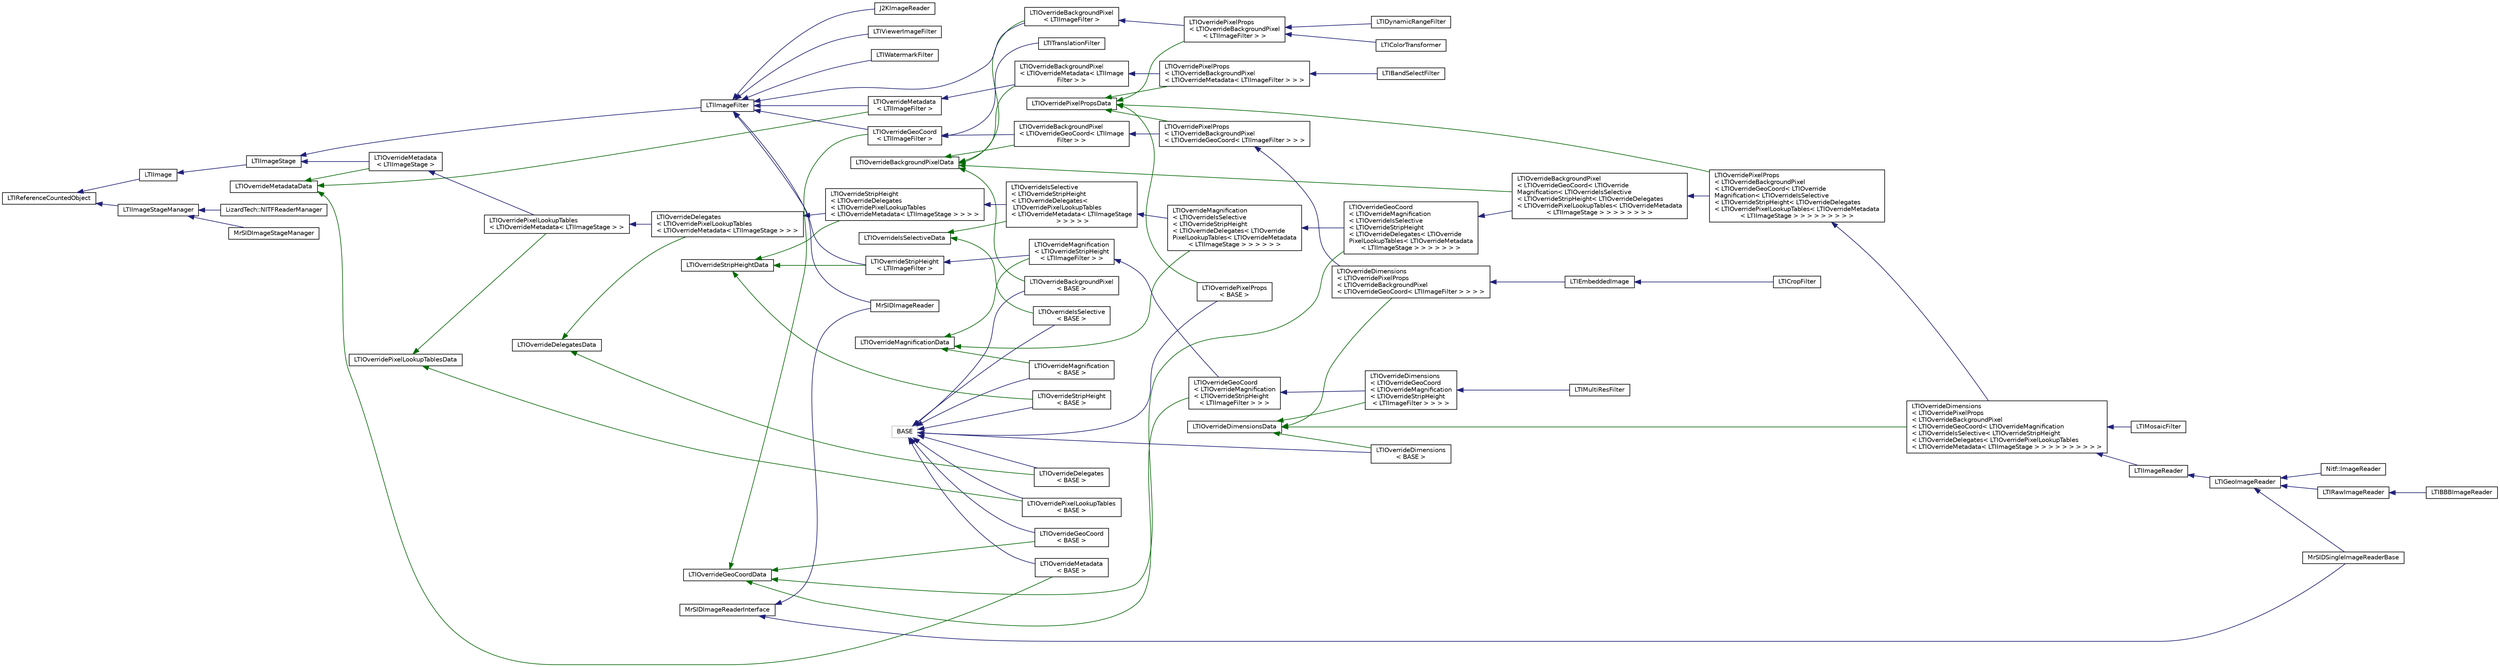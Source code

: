 digraph "Graphical Class Hierarchy"
{
  bgcolor="transparent";
  edge [fontname="Helvetica",fontsize="10",labelfontname="Helvetica",labelfontsize="10"];
  node [fontname="Helvetica",fontsize="10",shape=record];
  rankdir="LR";
  Node1 [label="BASE",height=0.2,width=0.4,color="grey75"];
  Node1 -> Node2 [dir="back",color="midnightblue",fontsize="10",style="solid",fontname="Helvetica"];
  Node2 [label="LTIOverrideBackgroundPixel\l\< BASE \>",height=0.2,width=0.4,color="black",URL="$a00075.html"];
  Node1 -> Node3 [dir="back",color="midnightblue",fontsize="10",style="solid",fontname="Helvetica"];
  Node3 [label="LTIOverrideDelegates\l\< BASE \>",height=0.2,width=0.4,color="black",URL="$a00077.html"];
  Node1 -> Node4 [dir="back",color="midnightblue",fontsize="10",style="solid",fontname="Helvetica"];
  Node4 [label="LTIOverrideDimensions\l\< BASE \>",height=0.2,width=0.4,color="black",URL="$a00079.html"];
  Node1 -> Node5 [dir="back",color="midnightblue",fontsize="10",style="solid",fontname="Helvetica"];
  Node5 [label="LTIOverrideGeoCoord\l\< BASE \>",height=0.2,width=0.4,color="black",URL="$a00081.html"];
  Node1 -> Node6 [dir="back",color="midnightblue",fontsize="10",style="solid",fontname="Helvetica"];
  Node6 [label="LTIOverrideIsSelective\l\< BASE \>",height=0.2,width=0.4,color="black",URL="$a00083.html"];
  Node1 -> Node7 [dir="back",color="midnightblue",fontsize="10",style="solid",fontname="Helvetica"];
  Node7 [label="LTIOverrideMagnification\l\< BASE \>",height=0.2,width=0.4,color="black",URL="$a00085.html"];
  Node1 -> Node8 [dir="back",color="midnightblue",fontsize="10",style="solid",fontname="Helvetica"];
  Node8 [label="LTIOverrideMetadata\l\< BASE \>",height=0.2,width=0.4,color="black",URL="$a00087.html"];
  Node1 -> Node9 [dir="back",color="midnightblue",fontsize="10",style="solid",fontname="Helvetica"];
  Node9 [label="LTIOverridePixelLookupTables\l\< BASE \>",height=0.2,width=0.4,color="black",URL="$a00089.html"];
  Node1 -> Node10 [dir="back",color="midnightblue",fontsize="10",style="solid",fontname="Helvetica"];
  Node10 [label="LTIOverridePixelProps\l\< BASE \>",height=0.2,width=0.4,color="black",URL="$a00091.html"];
  Node1 -> Node11 [dir="back",color="midnightblue",fontsize="10",style="solid",fontname="Helvetica"];
  Node11 [label="LTIOverrideStripHeight\l\< BASE \>",height=0.2,width=0.4,color="black",URL="$a00093.html"];
  Node12 [label="LTIOverrideBackgroundPixelData",height=0.2,width=0.4,color="black",URL="$a00076.html"];
  Node12 -> Node2 [dir="back",color="darkgreen",fontsize="10",style="solid",fontname="Helvetica"];
  Node12 -> Node13 [dir="back",color="darkgreen",fontsize="10",style="solid",fontname="Helvetica"];
  Node13 [label="LTIOverrideBackgroundPixel\l\< LTIImageFilter \>",height=0.2,width=0.4,color="black",URL="$a00075.html"];
  Node13 -> Node14 [dir="back",color="midnightblue",fontsize="10",style="solid",fontname="Helvetica"];
  Node14 [label="LTIOverridePixelProps\l\< LTIOverrideBackgroundPixel\l\< LTIImageFilter \> \>",height=0.2,width=0.4,color="black",URL="$a00091.html"];
  Node14 -> Node15 [dir="back",color="midnightblue",fontsize="10",style="solid",fontname="Helvetica"];
  Node15 [label="LTIColorTransformer",height=0.2,width=0.4,color="black",URL="$a00040.html",tooltip="change the colorspace of the image "];
  Node14 -> Node16 [dir="back",color="midnightblue",fontsize="10",style="solid",fontname="Helvetica"];
  Node16 [label="LTIDynamicRangeFilter",height=0.2,width=0.4,color="black",URL="$a00042.html",tooltip="change dynamic range or datatype of the samples of the image "];
  Node12 -> Node17 [dir="back",color="darkgreen",fontsize="10",style="solid",fontname="Helvetica"];
  Node17 [label="LTIOverrideBackgroundPixel\l\< LTIOverrideGeoCoord\< LTIImage\lFilter \> \>",height=0.2,width=0.4,color="black",URL="$a00075.html"];
  Node17 -> Node18 [dir="back",color="midnightblue",fontsize="10",style="solid",fontname="Helvetica"];
  Node18 [label="LTIOverridePixelProps\l\< LTIOverrideBackgroundPixel\l\< LTIOverrideGeoCoord\< LTIImageFilter \> \> \>",height=0.2,width=0.4,color="black",URL="$a00091.html"];
  Node18 -> Node19 [dir="back",color="midnightblue",fontsize="10",style="solid",fontname="Helvetica"];
  Node19 [label="LTIOverrideDimensions\l\< LTIOverridePixelProps\l\< LTIOverrideBackgroundPixel\l\< LTIOverrideGeoCoord\< LTIImageFilter \> \> \> \>",height=0.2,width=0.4,color="black",URL="$a00079.html"];
  Node19 -> Node20 [dir="back",color="midnightblue",fontsize="10",style="solid",fontname="Helvetica"];
  Node20 [label="LTIEmbeddedImage",height=0.2,width=0.4,color="black",URL="$a00043.html",tooltip="create a larger frame for the image "];
  Node20 -> Node21 [dir="back",color="midnightblue",fontsize="10",style="solid",fontname="Helvetica"];
  Node21 [label="LTICropFilter",height=0.2,width=0.4,color="black",URL="$a00041.html",tooltip="crops the image stage to a smaller width and height "];
  Node12 -> Node22 [dir="back",color="darkgreen",fontsize="10",style="solid",fontname="Helvetica"];
  Node22 [label="LTIOverrideBackgroundPixel\l\< LTIOverrideGeoCoord\< LTIOverride\lMagnification\< LTIOverrideIsSelective\l\< LTIOverrideStripHeight\< LTIOverrideDelegates\l\< LTIOverridePixelLookupTables\< LTIOverrideMetadata\l\< LTIImageStage \> \> \> \> \> \> \> \>",height=0.2,width=0.4,color="black",URL="$a00075.html"];
  Node22 -> Node23 [dir="back",color="midnightblue",fontsize="10",style="solid",fontname="Helvetica"];
  Node23 [label="LTIOverridePixelProps\l\< LTIOverrideBackgroundPixel\l\< LTIOverrideGeoCoord\< LTIOverride\lMagnification\< LTIOverrideIsSelective\l\< LTIOverrideStripHeight\< LTIOverrideDelegates\l\< LTIOverridePixelLookupTables\< LTIOverrideMetadata\l\< LTIImageStage \> \> \> \> \> \> \> \> \>",height=0.2,width=0.4,color="black",URL="$a00091.html"];
  Node23 -> Node24 [dir="back",color="midnightblue",fontsize="10",style="solid",fontname="Helvetica"];
  Node24 [label="LTIOverrideDimensions\l\< LTIOverridePixelProps\l\< LTIOverrideBackgroundPixel\l\< LTIOverrideGeoCoord\< LTIOverrideMagnification\l\< LTIOverrideIsSelective\< LTIOverrideStripHeight\l\< LTIOverrideDelegates\< LTIOverridePixelLookupTables\l\< LTIOverrideMetadata\< LTIImageStage \> \> \> \> \> \> \> \> \> \>",height=0.2,width=0.4,color="black",URL="$a00079.html"];
  Node24 -> Node25 [dir="back",color="midnightblue",fontsize="10",style="solid",fontname="Helvetica"];
  Node25 [label="LTIImageReader",height=0.2,width=0.4,color="black",URL="$a00054.html",tooltip="abstract class for implementing an image reader "];
  Node25 -> Node26 [dir="back",color="midnightblue",fontsize="10",style="solid",fontname="Helvetica"];
  Node26 [label="LTIGeoImageReader",height=0.2,width=0.4,color="black",URL="$a00047.html",tooltip="abstract class for implementing a geo image reader "];
  Node26 -> Node27 [dir="back",color="midnightblue",fontsize="10",style="solid",fontname="Helvetica"];
  Node27 [label="LTIRawImageReader",height=0.2,width=0.4,color="black",URL="$a00098.html",tooltip="class for reading RAW files "];
  Node27 -> Node28 [dir="back",color="midnightblue",fontsize="10",style="solid",fontname="Helvetica"];
  Node28 [label="LTIBBBImageReader",height=0.2,width=0.4,color="black",URL="$a00038.html",tooltip="read an image from a BBB file "];
  Node26 -> Node29 [dir="back",color="midnightblue",fontsize="10",style="solid",fontname="Helvetica"];
  Node29 [label="MrSIDSingleImageReaderBase",height=0.2,width=0.4,color="black",URL="$a00114.html"];
  Node26 -> Node30 [dir="back",color="midnightblue",fontsize="10",style="solid",fontname="Helvetica"];
  Node30 [label="Nitf::ImageReader",height=0.2,width=0.4,color="black",URL="$a00029.html",tooltip="class for representing an NITF image segment as an LTIImageReader "];
  Node24 -> Node31 [dir="back",color="midnightblue",fontsize="10",style="solid",fontname="Helvetica"];
  Node31 [label="LTIMosaicFilter",height=0.2,width=0.4,color="black",URL="$a00065.html",tooltip="create a single mosaicked image from a set of images "];
  Node12 -> Node32 [dir="back",color="darkgreen",fontsize="10",style="solid",fontname="Helvetica"];
  Node32 [label="LTIOverrideBackgroundPixel\l\< LTIOverrideMetadata\< LTIImage\lFilter \> \>",height=0.2,width=0.4,color="black",URL="$a00075.html"];
  Node32 -> Node33 [dir="back",color="midnightblue",fontsize="10",style="solid",fontname="Helvetica"];
  Node33 [label="LTIOverridePixelProps\l\< LTIOverrideBackgroundPixel\l\< LTIOverrideMetadata\< LTIImageFilter \> \> \>",height=0.2,width=0.4,color="black",URL="$a00091.html"];
  Node33 -> Node34 [dir="back",color="midnightblue",fontsize="10",style="solid",fontname="Helvetica"];
  Node34 [label="LTIBandSelectFilter",height=0.2,width=0.4,color="black",URL="$a00037.html",tooltip="combine N different bands from M images into one N-banded image "];
  Node35 [label="LTIOverrideDelegatesData",height=0.2,width=0.4,color="black",URL="$a00078.html"];
  Node35 -> Node3 [dir="back",color="darkgreen",fontsize="10",style="solid",fontname="Helvetica"];
  Node35 -> Node36 [dir="back",color="darkgreen",fontsize="10",style="solid",fontname="Helvetica"];
  Node36 [label="LTIOverrideDelegates\l\< LTIOverridePixelLookupTables\l\< LTIOverrideMetadata\< LTIImageStage \> \> \>",height=0.2,width=0.4,color="black",URL="$a00077.html"];
  Node36 -> Node37 [dir="back",color="midnightblue",fontsize="10",style="solid",fontname="Helvetica"];
  Node37 [label="LTIOverrideStripHeight\l\< LTIOverrideDelegates\l\< LTIOverridePixelLookupTables\l\< LTIOverrideMetadata\< LTIImageStage \> \> \> \>",height=0.2,width=0.4,color="black",URL="$a00093.html"];
  Node37 -> Node38 [dir="back",color="midnightblue",fontsize="10",style="solid",fontname="Helvetica"];
  Node38 [label="LTIOverrideIsSelective\l\< LTIOverrideStripHeight\l\< LTIOverrideDelegates\<\l LTIOverridePixelLookupTables\l\< LTIOverrideMetadata\< LTIImageStage\l \> \> \> \> \>",height=0.2,width=0.4,color="black",URL="$a00083.html"];
  Node38 -> Node39 [dir="back",color="midnightblue",fontsize="10",style="solid",fontname="Helvetica"];
  Node39 [label="LTIOverrideMagnification\l\< LTIOverrideIsSelective\l\< LTIOverrideStripHeight\l\< LTIOverrideDelegates\< LTIOverride\lPixelLookupTables\< LTIOverrideMetadata\l\< LTIImageStage \> \> \> \> \> \>",height=0.2,width=0.4,color="black",URL="$a00085.html"];
  Node39 -> Node40 [dir="back",color="midnightblue",fontsize="10",style="solid",fontname="Helvetica"];
  Node40 [label="LTIOverrideGeoCoord\l\< LTIOverrideMagnification\l\< LTIOverrideIsSelective\l\< LTIOverrideStripHeight\l\< LTIOverrideDelegates\< LTIOverride\lPixelLookupTables\< LTIOverrideMetadata\l\< LTIImageStage \> \> \> \> \> \> \>",height=0.2,width=0.4,color="black",URL="$a00081.html"];
  Node40 -> Node22 [dir="back",color="midnightblue",fontsize="10",style="solid",fontname="Helvetica"];
  Node41 [label="LTIOverrideDimensionsData",height=0.2,width=0.4,color="black",URL="$a00080.html"];
  Node41 -> Node4 [dir="back",color="darkgreen",fontsize="10",style="solid",fontname="Helvetica"];
  Node41 -> Node42 [dir="back",color="darkgreen",fontsize="10",style="solid",fontname="Helvetica"];
  Node42 [label="LTIOverrideDimensions\l\< LTIOverrideGeoCoord\l\< LTIOverrideMagnification\l\< LTIOverrideStripHeight\l\< LTIImageFilter \> \> \> \>",height=0.2,width=0.4,color="black",URL="$a00079.html"];
  Node42 -> Node43 [dir="back",color="midnightblue",fontsize="10",style="solid",fontname="Helvetica"];
  Node43 [label="LTIMultiResFilter",height=0.2,width=0.4,color="black",URL="$a00066.html",tooltip="add resolutions to the image "];
  Node41 -> Node19 [dir="back",color="darkgreen",fontsize="10",style="solid",fontname="Helvetica"];
  Node41 -> Node24 [dir="back",color="darkgreen",fontsize="10",style="solid",fontname="Helvetica"];
  Node44 [label="LTIOverrideGeoCoordData",height=0.2,width=0.4,color="black",URL="$a00082.html"];
  Node44 -> Node5 [dir="back",color="darkgreen",fontsize="10",style="solid",fontname="Helvetica"];
  Node44 -> Node45 [dir="back",color="darkgreen",fontsize="10",style="solid",fontname="Helvetica"];
  Node45 [label="LTIOverrideGeoCoord\l\< LTIImageFilter \>",height=0.2,width=0.4,color="black",URL="$a00081.html"];
  Node45 -> Node17 [dir="back",color="midnightblue",fontsize="10",style="solid",fontname="Helvetica"];
  Node45 -> Node46 [dir="back",color="midnightblue",fontsize="10",style="solid",fontname="Helvetica"];
  Node46 [label="LTITranslationFilter",height=0.2,width=0.4,color="black",URL="$a00104.html",tooltip="translates (moves) the geo coordinates of the image "];
  Node44 -> Node40 [dir="back",color="darkgreen",fontsize="10",style="solid",fontname="Helvetica"];
  Node44 -> Node47 [dir="back",color="darkgreen",fontsize="10",style="solid",fontname="Helvetica"];
  Node47 [label="LTIOverrideGeoCoord\l\< LTIOverrideMagnification\l\< LTIOverrideStripHeight\l\< LTIImageFilter \> \> \>",height=0.2,width=0.4,color="black",URL="$a00081.html"];
  Node47 -> Node42 [dir="back",color="midnightblue",fontsize="10",style="solid",fontname="Helvetica"];
  Node48 [label="LTIOverrideIsSelectiveData",height=0.2,width=0.4,color="black",URL="$a00084.html"];
  Node48 -> Node6 [dir="back",color="darkgreen",fontsize="10",style="solid",fontname="Helvetica"];
  Node48 -> Node38 [dir="back",color="darkgreen",fontsize="10",style="solid",fontname="Helvetica"];
  Node49 [label="LTIOverrideMagnificationData",height=0.2,width=0.4,color="black",URL="$a00086.html"];
  Node49 -> Node7 [dir="back",color="darkgreen",fontsize="10",style="solid",fontname="Helvetica"];
  Node49 -> Node39 [dir="back",color="darkgreen",fontsize="10",style="solid",fontname="Helvetica"];
  Node49 -> Node50 [dir="back",color="darkgreen",fontsize="10",style="solid",fontname="Helvetica"];
  Node50 [label="LTIOverrideMagnification\l\< LTIOverrideStripHeight\l\< LTIImageFilter \> \>",height=0.2,width=0.4,color="black",URL="$a00085.html"];
  Node50 -> Node47 [dir="back",color="midnightblue",fontsize="10",style="solid",fontname="Helvetica"];
  Node51 [label="LTIOverrideMetadataData",height=0.2,width=0.4,color="black",URL="$a00088.html"];
  Node51 -> Node8 [dir="back",color="darkgreen",fontsize="10",style="solid",fontname="Helvetica"];
  Node51 -> Node52 [dir="back",color="darkgreen",fontsize="10",style="solid",fontname="Helvetica"];
  Node52 [label="LTIOverrideMetadata\l\< LTIImageFilter \>",height=0.2,width=0.4,color="black",URL="$a00087.html"];
  Node52 -> Node32 [dir="back",color="midnightblue",fontsize="10",style="solid",fontname="Helvetica"];
  Node51 -> Node53 [dir="back",color="darkgreen",fontsize="10",style="solid",fontname="Helvetica"];
  Node53 [label="LTIOverrideMetadata\l\< LTIImageStage \>",height=0.2,width=0.4,color="black",URL="$a00087.html"];
  Node53 -> Node54 [dir="back",color="midnightblue",fontsize="10",style="solid",fontname="Helvetica"];
  Node54 [label="LTIOverridePixelLookupTables\l\< LTIOverrideMetadata\< LTIImageStage \> \>",height=0.2,width=0.4,color="black",URL="$a00089.html"];
  Node54 -> Node36 [dir="back",color="midnightblue",fontsize="10",style="solid",fontname="Helvetica"];
  Node55 [label="LTIOverridePixelLookupTablesData",height=0.2,width=0.4,color="black",URL="$a00090.html"];
  Node55 -> Node9 [dir="back",color="darkgreen",fontsize="10",style="solid",fontname="Helvetica"];
  Node55 -> Node54 [dir="back",color="darkgreen",fontsize="10",style="solid",fontname="Helvetica"];
  Node56 [label="LTIOverridePixelPropsData",height=0.2,width=0.4,color="black",URL="$a00092.html"];
  Node56 -> Node10 [dir="back",color="darkgreen",fontsize="10",style="solid",fontname="Helvetica"];
  Node56 -> Node14 [dir="back",color="darkgreen",fontsize="10",style="solid",fontname="Helvetica"];
  Node56 -> Node18 [dir="back",color="darkgreen",fontsize="10",style="solid",fontname="Helvetica"];
  Node56 -> Node23 [dir="back",color="darkgreen",fontsize="10",style="solid",fontname="Helvetica"];
  Node56 -> Node33 [dir="back",color="darkgreen",fontsize="10",style="solid",fontname="Helvetica"];
  Node57 [label="LTIOverrideStripHeightData",height=0.2,width=0.4,color="black",URL="$a00094.html"];
  Node57 -> Node11 [dir="back",color="darkgreen",fontsize="10",style="solid",fontname="Helvetica"];
  Node57 -> Node58 [dir="back",color="darkgreen",fontsize="10",style="solid",fontname="Helvetica"];
  Node58 [label="LTIOverrideStripHeight\l\< LTIImageFilter \>",height=0.2,width=0.4,color="black",URL="$a00093.html"];
  Node58 -> Node50 [dir="back",color="midnightblue",fontsize="10",style="solid",fontname="Helvetica"];
  Node57 -> Node37 [dir="back",color="darkgreen",fontsize="10",style="solid",fontname="Helvetica"];
  Node59 [label="LTIReferenceCountedObject",height=0.2,width=0.4,color="black",URL="$a00100.html",tooltip="LTIReferenceCountedObject is a base class for implementing reference counting. "];
  Node59 -> Node60 [dir="back",color="midnightblue",fontsize="10",style="solid",fontname="Helvetica"];
  Node60 [label="LTIImage",height=0.2,width=0.4,color="black",URL="$a00052.html",tooltip="abstract class representing an image "];
  Node60 -> Node61 [dir="back",color="midnightblue",fontsize="10",style="solid",fontname="Helvetica"];
  Node61 [label="LTIImageStage",height=0.2,width=0.4,color="black",URL="$a00055.html",tooltip="abstract class for decoding from an image "];
  Node61 -> Node62 [dir="back",color="midnightblue",fontsize="10",style="solid",fontname="Helvetica"];
  Node62 [label="LTIImageFilter",height=0.2,width=0.4,color="black",URL="$a00053.html",tooltip="abstract class for implementing an image transform "];
  Node62 -> Node63 [dir="back",color="midnightblue",fontsize="10",style="solid",fontname="Helvetica"];
  Node63 [label="J2KImageReader",height=0.2,width=0.4,color="black",URL="$a00033.html",tooltip="image reader for JPEG 2000 images "];
  Node62 -> Node13 [dir="back",color="midnightblue",fontsize="10",style="solid",fontname="Helvetica"];
  Node62 -> Node45 [dir="back",color="midnightblue",fontsize="10",style="solid",fontname="Helvetica"];
  Node62 -> Node52 [dir="back",color="midnightblue",fontsize="10",style="solid",fontname="Helvetica"];
  Node62 -> Node58 [dir="back",color="midnightblue",fontsize="10",style="solid",fontname="Helvetica"];
  Node62 -> Node64 [dir="back",color="midnightblue",fontsize="10",style="solid",fontname="Helvetica"];
  Node64 [label="LTIViewerImageFilter",height=0.2,width=0.4,color="black",URL="$a00106.html",tooltip="performs datatype and colorspace transforms on an image to make it displayable "];
  Node62 -> Node65 [dir="back",color="midnightblue",fontsize="10",style="solid",fontname="Helvetica"];
  Node65 [label="LTIWatermarkFilter",height=0.2,width=0.4,color="black",URL="$a00107.html",tooltip="insert a watermark image onto an image "];
  Node62 -> Node66 [dir="back",color="midnightblue",fontsize="10",style="solid",fontname="Helvetica"];
  Node66 [label="MrSIDImageReader",height=0.2,width=0.4,color="black",URL="$a00109.html",tooltip="reader for MrSID images (MG2, MG3 and MG4) "];
  Node61 -> Node53 [dir="back",color="midnightblue",fontsize="10",style="solid",fontname="Helvetica"];
  Node59 -> Node67 [dir="back",color="midnightblue",fontsize="10",style="solid",fontname="Helvetica"];
  Node67 [label="LTIImageStageManager",height=0.2,width=0.4,color="black",URL="$a00056.html",tooltip="abstract class for managing a list of image stages "];
  Node67 -> Node68 [dir="back",color="midnightblue",fontsize="10",style="solid",fontname="Helvetica"];
  Node68 [label="LizardTech::NITFReaderManager",height=0.2,width=0.4,color="black",URL="$a00115.html",tooltip="class for reading an NITF file "];
  Node67 -> Node69 [dir="back",color="midnightblue",fontsize="10",style="solid",fontname="Helvetica"];
  Node69 [label="MrSIDImageStageManager",height=0.2,width=0.4,color="black",URL="$a00111.html"];
  Node70 [label="MrSIDImageReaderInterface",height=0.2,width=0.4,color="black",URL="$a00110.html",tooltip="base class for MrSID image readers "];
  Node70 -> Node66 [dir="back",color="midnightblue",fontsize="10",style="solid",fontname="Helvetica"];
  Node70 -> Node29 [dir="back",color="midnightblue",fontsize="10",style="solid",fontname="Helvetica"];
}
